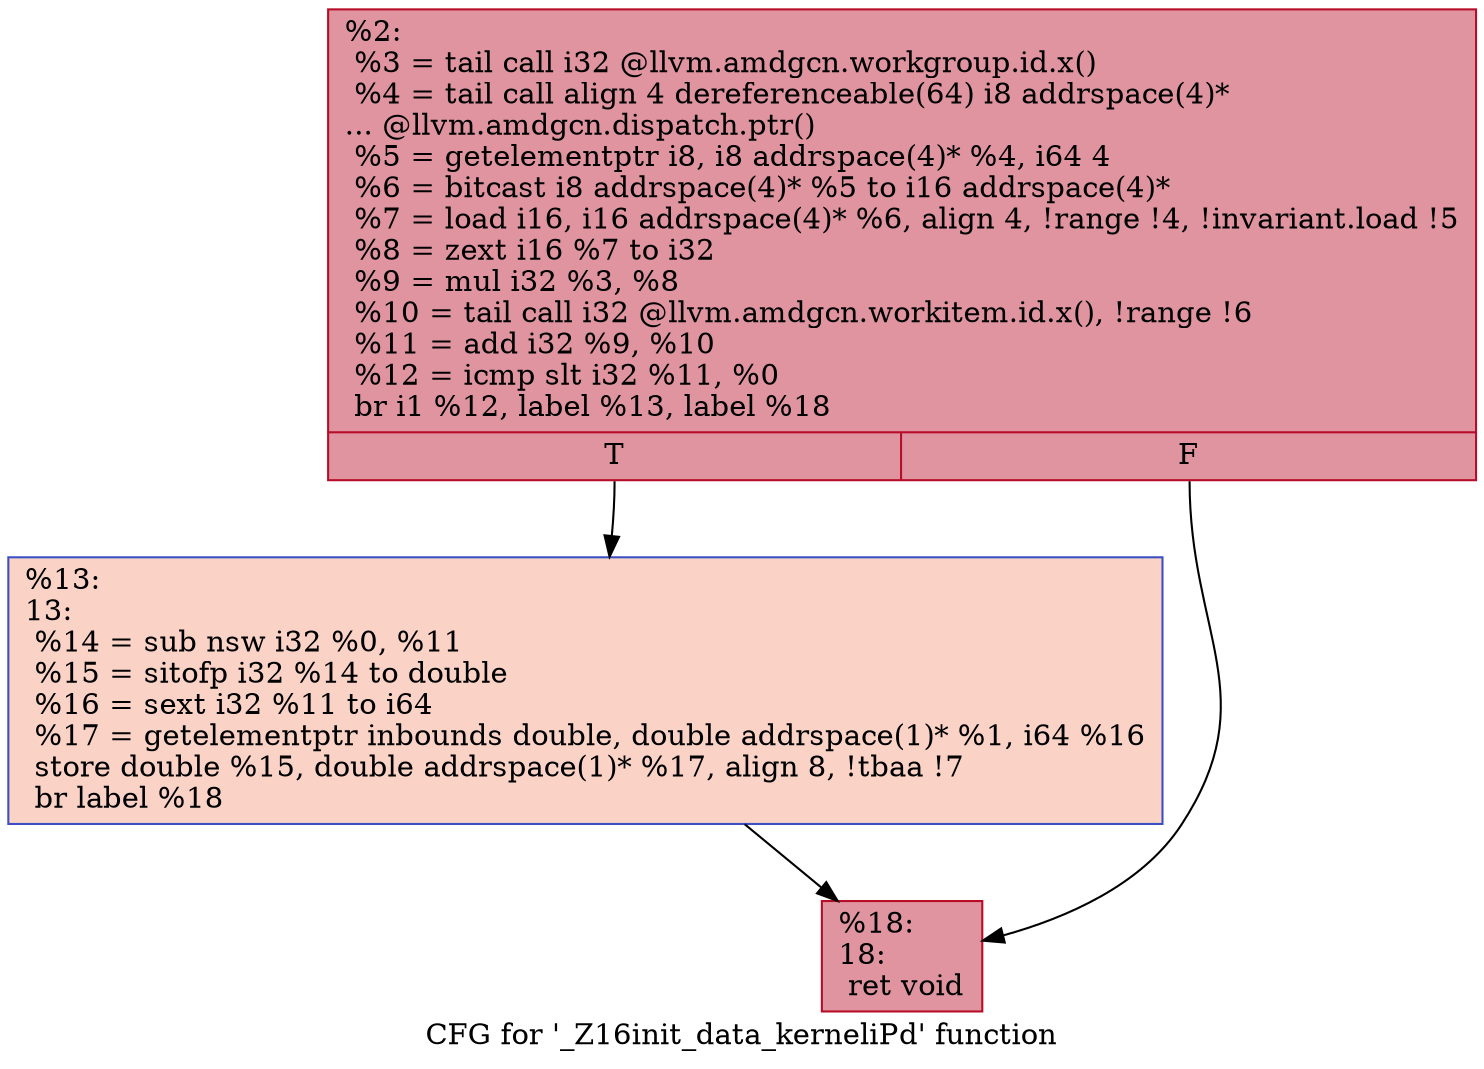 digraph "CFG for '_Z16init_data_kerneliPd' function" {
	label="CFG for '_Z16init_data_kerneliPd' function";

	Node0x5bc1f20 [shape=record,color="#b70d28ff", style=filled, fillcolor="#b70d2870",label="{%2:\l  %3 = tail call i32 @llvm.amdgcn.workgroup.id.x()\l  %4 = tail call align 4 dereferenceable(64) i8 addrspace(4)*\l... @llvm.amdgcn.dispatch.ptr()\l  %5 = getelementptr i8, i8 addrspace(4)* %4, i64 4\l  %6 = bitcast i8 addrspace(4)* %5 to i16 addrspace(4)*\l  %7 = load i16, i16 addrspace(4)* %6, align 4, !range !4, !invariant.load !5\l  %8 = zext i16 %7 to i32\l  %9 = mul i32 %3, %8\l  %10 = tail call i32 @llvm.amdgcn.workitem.id.x(), !range !6\l  %11 = add i32 %9, %10\l  %12 = icmp slt i32 %11, %0\l  br i1 %12, label %13, label %18\l|{<s0>T|<s1>F}}"];
	Node0x5bc1f20:s0 -> Node0x5bc3e20;
	Node0x5bc1f20:s1 -> Node0x5bc3eb0;
	Node0x5bc3e20 [shape=record,color="#3d50c3ff", style=filled, fillcolor="#f59c7d70",label="{%13:\l13:                                               \l  %14 = sub nsw i32 %0, %11\l  %15 = sitofp i32 %14 to double\l  %16 = sext i32 %11 to i64\l  %17 = getelementptr inbounds double, double addrspace(1)* %1, i64 %16\l  store double %15, double addrspace(1)* %17, align 8, !tbaa !7\l  br label %18\l}"];
	Node0x5bc3e20 -> Node0x5bc3eb0;
	Node0x5bc3eb0 [shape=record,color="#b70d28ff", style=filled, fillcolor="#b70d2870",label="{%18:\l18:                                               \l  ret void\l}"];
}
